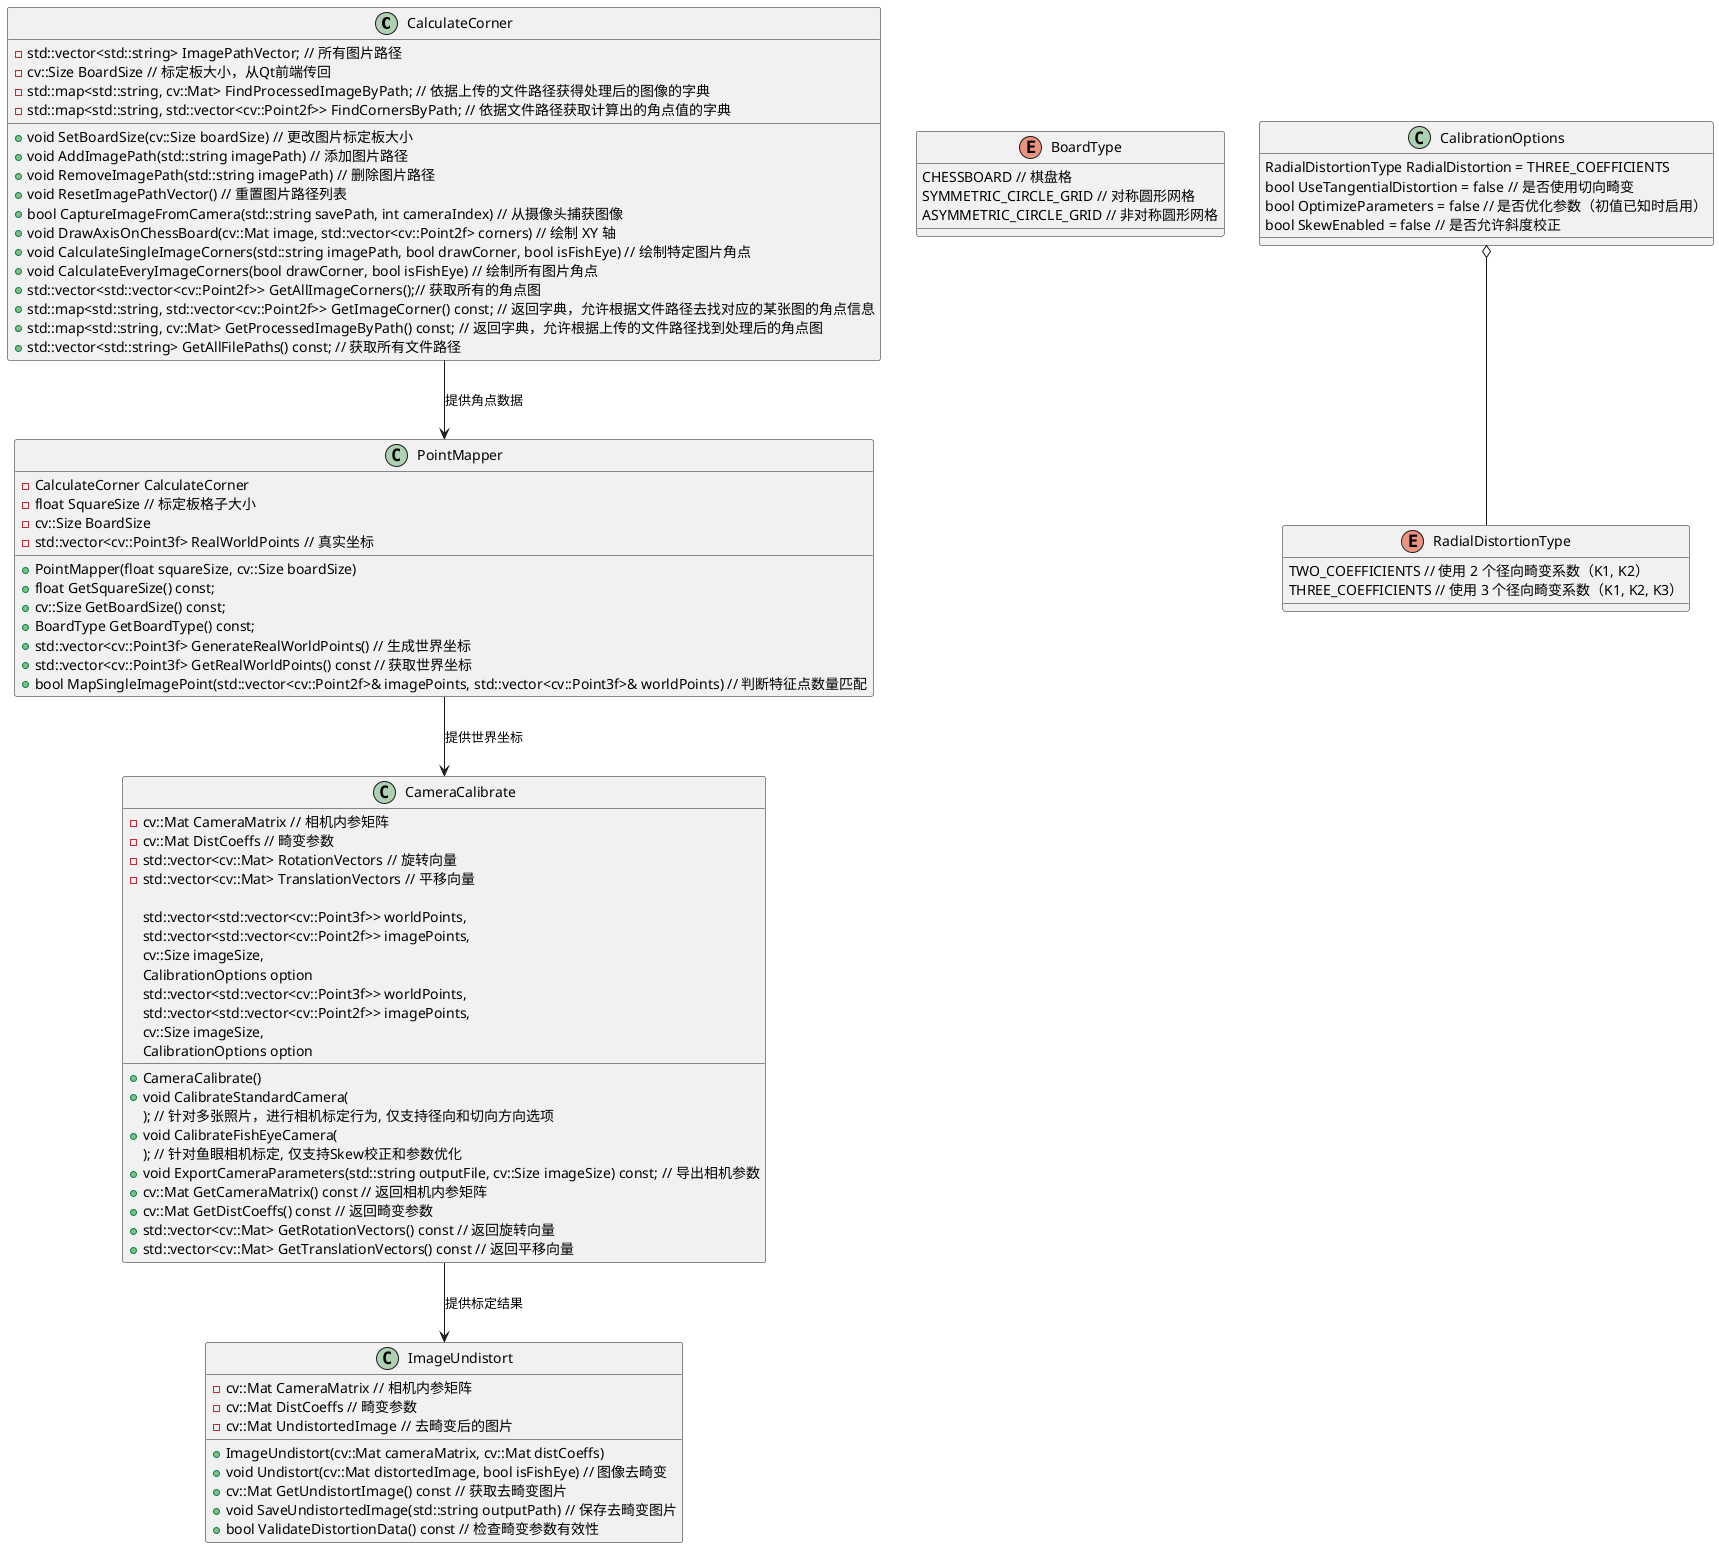 @startuml
skinparam actorStyle awesome

class CalculateCorner {
    - std::vector<std::string> ImagePathVector; // 所有图片路径
    - cv::Size BoardSize // 标定板大小，从Qt前端传回
    - std::map<std::string, cv::Mat> FindProcessedImageByPath; // 依据上传的文件路径获得处理后的图像的字典
    - std::map<std::string, std::vector<cv::Point2f>> FindCornersByPath; // 依据文件路径获取计算出的角点值的字典

    + void SetBoardSize(cv::Size boardSize) // 更改图片标定板大小
    + void AddImagePath(std::string imagePath) // 添加图片路径
    + void RemoveImagePath(std::string imagePath) // 删除图片路径
    + void ResetImagePathVector() // 重置图片路径列表
    + bool CaptureImageFromCamera(std::string savePath, int cameraIndex) // 从摄像头捕获图像
    + void DrawAxisOnChessBoard(cv::Mat image, std::vector<cv::Point2f> corners) // 绘制 XY 轴
    + void CalculateSingleImageCorners(std::string imagePath, bool drawCorner, bool isFishEye) // 绘制特定图片角点
    + void CalculateEveryImageCorners(bool drawCorner, bool isFishEye) // 绘制所有图片角点
	+ std::vector<std::vector<cv::Point2f>> GetAllImageCorners();// 获取所有的角点图
	+ std::map<std::string, std::vector<cv::Point2f>> GetImageCorner() const; // 返回字典，允许根据文件路径去找对应的某张图的角点信息
	+ std::map<std::string, cv::Mat> GetProcessedImageByPath() const; // 返回字典，允许根据上传的文件路径找到处理后的角点图
	+ std::vector<std::string> GetAllFilePaths() const; // 获取所有文件路径
}

class PointMapper {
    - CalculateCorner CalculateCorner
    - float SquareSize // 标定板格子大小
    - cv::Size BoardSize 
    - std::vector<cv::Point3f> RealWorldPoints // 真实坐标

    + PointMapper(float squareSize, cv::Size boardSize)
    + float GetSquareSize() const;
	+ cv::Size GetBoardSize() const;
	+ BoardType GetBoardType() const;
    + std::vector<cv::Point3f> GenerateRealWorldPoints() // 生成世界坐标
    + std::vector<cv::Point3f> GetRealWorldPoints() const // 获取世界坐标
    + bool MapSingleImagePoint(std::vector<cv::Point2f>& imagePoints, std::vector<cv::Point3f>& worldPoints) // 判断特征点数量匹配
}

class CameraCalibrate {
    - cv::Mat CameraMatrix // 相机内参矩阵
    - cv::Mat DistCoeffs // 畸变参数
    - std::vector<cv::Mat> RotationVectors // 旋转向量
    - std::vector<cv::Mat> TranslationVectors // 平移向量

    + CameraCalibrate()
	+ void CalibrateStandardCamera(
		std::vector<std::vector<cv::Point3f>> worldPoints,
		std::vector<std::vector<cv::Point2f>> imagePoints,
		cv::Size imageSize,
		CalibrationOptions option
	); // 针对多张照片，进行相机标定行为, 仅支持径向和切向方向选项
	+ void CalibrateFishEyeCamera(
		std::vector<std::vector<cv::Point3f>> worldPoints,
		std::vector<std::vector<cv::Point2f>> imagePoints,
		cv::Size imageSize,
		CalibrationOptions option
	); // 针对鱼眼相机标定, 仅支持Skew校正和参数优化
    + void ExportCameraParameters(std::string outputFile, cv::Size imageSize) const; // 导出相机参数
    + cv::Mat GetCameraMatrix() const // 返回相机内参矩阵
    + cv::Mat GetDistCoeffs() const // 返回畸变参数
    + std::vector<cv::Mat> GetRotationVectors() const // 返回旋转向量
    + std::vector<cv::Mat> GetTranslationVectors() const // 返回平移向量
}

class ImageUndistort {
    - cv::Mat CameraMatrix // 相机内参矩阵
    - cv::Mat DistCoeffs // 畸变参数
    - cv::Mat UndistortedImage // 去畸变后的图片

    + ImageUndistort(cv::Mat cameraMatrix, cv::Mat distCoeffs)
    + void Undistort(cv::Mat distortedImage, bool isFishEye) // 图像去畸变
    + cv::Mat GetUndistortImage() const // 获取去畸变图片
    + void SaveUndistortedImage(std::string outputPath) // 保存去畸变图片
    + bool ValidateDistortionData() const // 检查畸变参数有效性
}

enum BoardType {
    CHESSBOARD // 棋盘格
    SYMMETRIC_CIRCLE_GRID // 对称圆形网格
    ASYMMETRIC_CIRCLE_GRID // 非对称圆形网格
}

enum RadialDistortionType {
    TWO_COEFFICIENTS // 使用 2 个径向畸变系数（K1, K2）
    THREE_COEFFICIENTS // 使用 3 个径向畸变系数（K1, K2, K3）
}

class CalibrationOptions {
    RadialDistortionType RadialDistortion = THREE_COEFFICIENTS
    bool UseTangentialDistortion = false // 是否使用切向畸变
    bool OptimizeParameters = false // 是否优化参数（初值已知时启用）
    bool SkewEnabled = false // 是否允许斜度校正
}

CalibrationOptions o-- RadialDistortionType
CalculateCorner --> PointMapper : 提供角点数据
PointMapper --> CameraCalibrate : 提供世界坐标
CameraCalibrate --> ImageUndistort : 提供标定结果
@enduml

